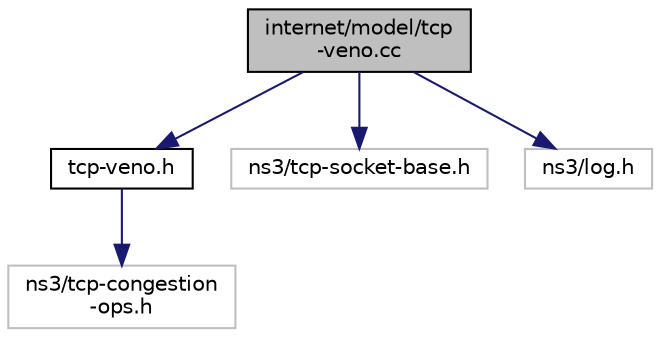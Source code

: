 digraph "internet/model/tcp-veno.cc"
{
  edge [fontname="Helvetica",fontsize="10",labelfontname="Helvetica",labelfontsize="10"];
  node [fontname="Helvetica",fontsize="10",shape=record];
  Node1 [label="internet/model/tcp\l-veno.cc",height=0.2,width=0.4,color="black", fillcolor="grey75", style="filled", fontcolor="black"];
  Node1 -> Node2 [color="midnightblue",fontsize="10",style="solid"];
  Node2 [label="tcp-veno.h",height=0.2,width=0.4,color="black", fillcolor="white", style="filled",URL="$d8/de8/tcp-veno_8h.html"];
  Node2 -> Node3 [color="midnightblue",fontsize="10",style="solid"];
  Node3 [label="ns3/tcp-congestion\l-ops.h",height=0.2,width=0.4,color="grey75", fillcolor="white", style="filled"];
  Node1 -> Node4 [color="midnightblue",fontsize="10",style="solid"];
  Node4 [label="ns3/tcp-socket-base.h",height=0.2,width=0.4,color="grey75", fillcolor="white", style="filled"];
  Node1 -> Node5 [color="midnightblue",fontsize="10",style="solid"];
  Node5 [label="ns3/log.h",height=0.2,width=0.4,color="grey75", fillcolor="white", style="filled"];
}
